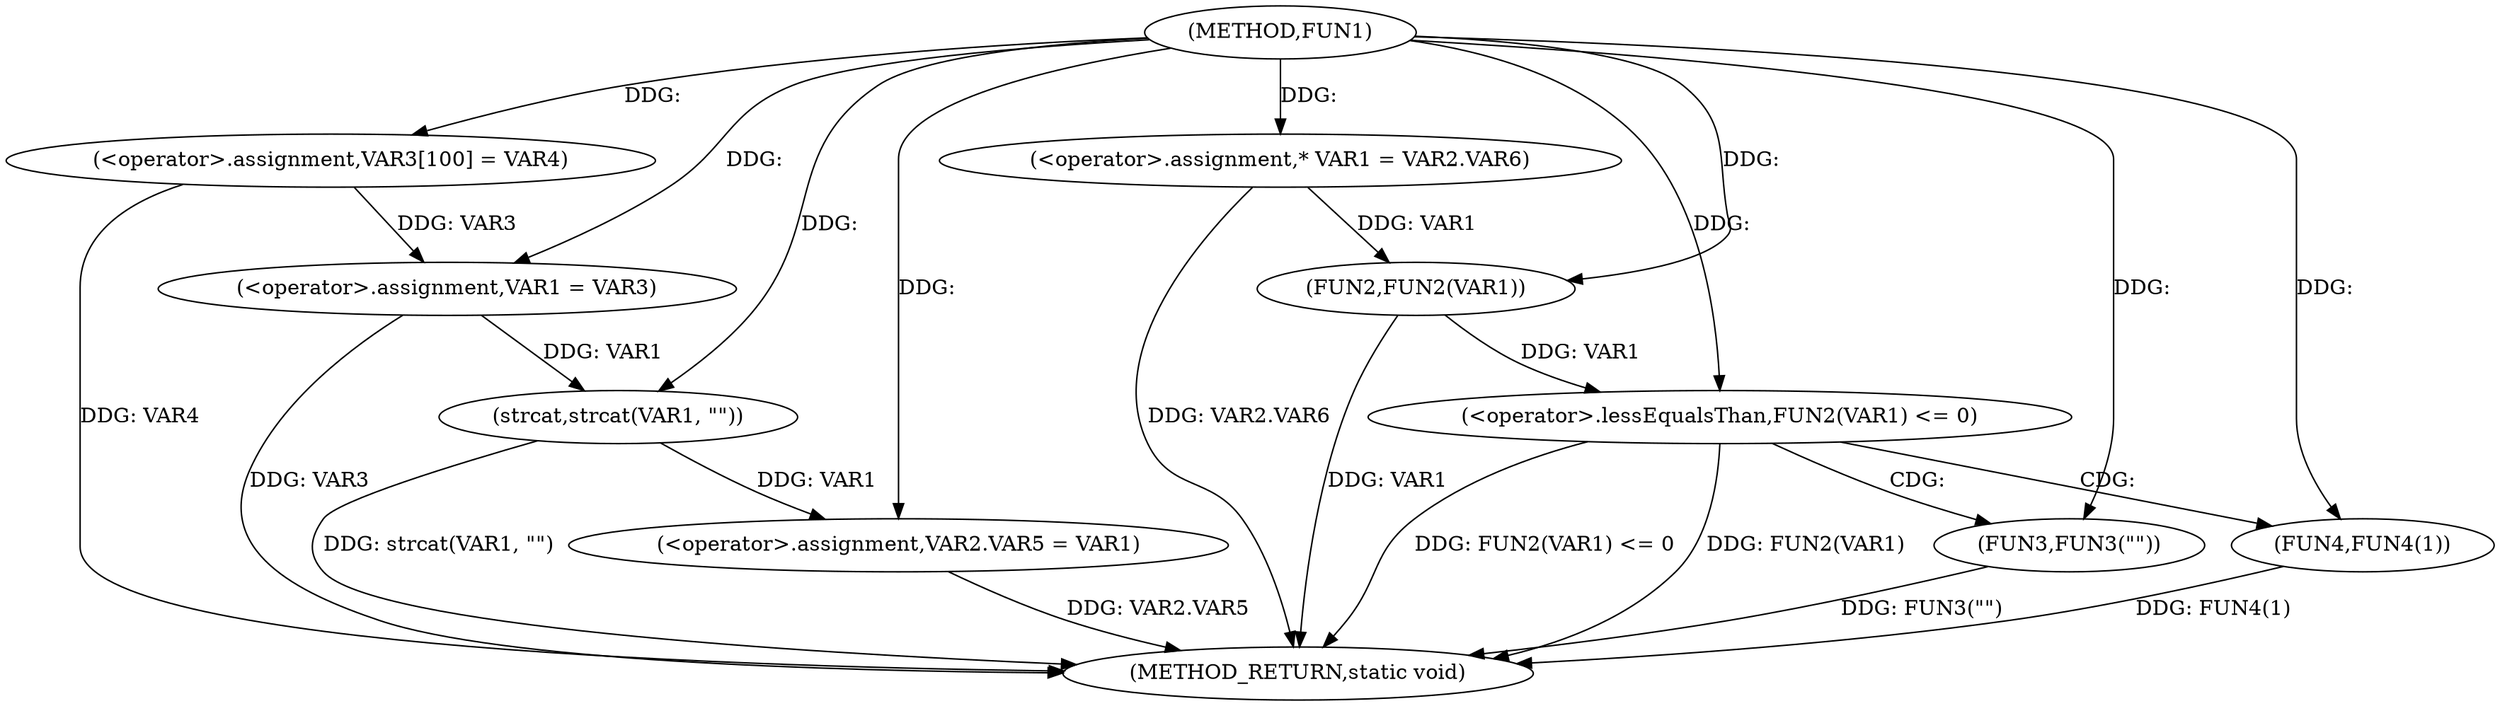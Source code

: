 digraph FUN1 {  
"1000100" [label = "(METHOD,FUN1)" ]
"1000136" [label = "(METHOD_RETURN,static void)" ]
"1000105" [label = "(<operator>.assignment,VAR3[100] = VAR4)" ]
"1000108" [label = "(<operator>.assignment,VAR1 = VAR3)" ]
"1000111" [label = "(strcat,strcat(VAR1, \"\"))" ]
"1000114" [label = "(<operator>.assignment,VAR2.VAR5 = VAR1)" ]
"1000121" [label = "(<operator>.assignment,* VAR1 = VAR2.VAR6)" ]
"1000127" [label = "(<operator>.lessEqualsThan,FUN2(VAR1) <= 0)" ]
"1000128" [label = "(FUN2,FUN2(VAR1))" ]
"1000132" [label = "(FUN3,FUN3(\"\"))" ]
"1000134" [label = "(FUN4,FUN4(1))" ]
  "1000105" -> "1000136"  [ label = "DDG: VAR4"] 
  "1000127" -> "1000136"  [ label = "DDG: FUN2(VAR1) <= 0"] 
  "1000108" -> "1000136"  [ label = "DDG: VAR3"] 
  "1000127" -> "1000136"  [ label = "DDG: FUN2(VAR1)"] 
  "1000111" -> "1000136"  [ label = "DDG: strcat(VAR1, \"\")"] 
  "1000121" -> "1000136"  [ label = "DDG: VAR2.VAR6"] 
  "1000132" -> "1000136"  [ label = "DDG: FUN3(\"\")"] 
  "1000128" -> "1000136"  [ label = "DDG: VAR1"] 
  "1000134" -> "1000136"  [ label = "DDG: FUN4(1)"] 
  "1000114" -> "1000136"  [ label = "DDG: VAR2.VAR5"] 
  "1000100" -> "1000105"  [ label = "DDG: "] 
  "1000105" -> "1000108"  [ label = "DDG: VAR3"] 
  "1000100" -> "1000108"  [ label = "DDG: "] 
  "1000108" -> "1000111"  [ label = "DDG: VAR1"] 
  "1000100" -> "1000111"  [ label = "DDG: "] 
  "1000111" -> "1000114"  [ label = "DDG: VAR1"] 
  "1000100" -> "1000114"  [ label = "DDG: "] 
  "1000100" -> "1000121"  [ label = "DDG: "] 
  "1000128" -> "1000127"  [ label = "DDG: VAR1"] 
  "1000121" -> "1000128"  [ label = "DDG: VAR1"] 
  "1000100" -> "1000128"  [ label = "DDG: "] 
  "1000100" -> "1000127"  [ label = "DDG: "] 
  "1000100" -> "1000132"  [ label = "DDG: "] 
  "1000100" -> "1000134"  [ label = "DDG: "] 
  "1000127" -> "1000132"  [ label = "CDG: "] 
  "1000127" -> "1000134"  [ label = "CDG: "] 
}
